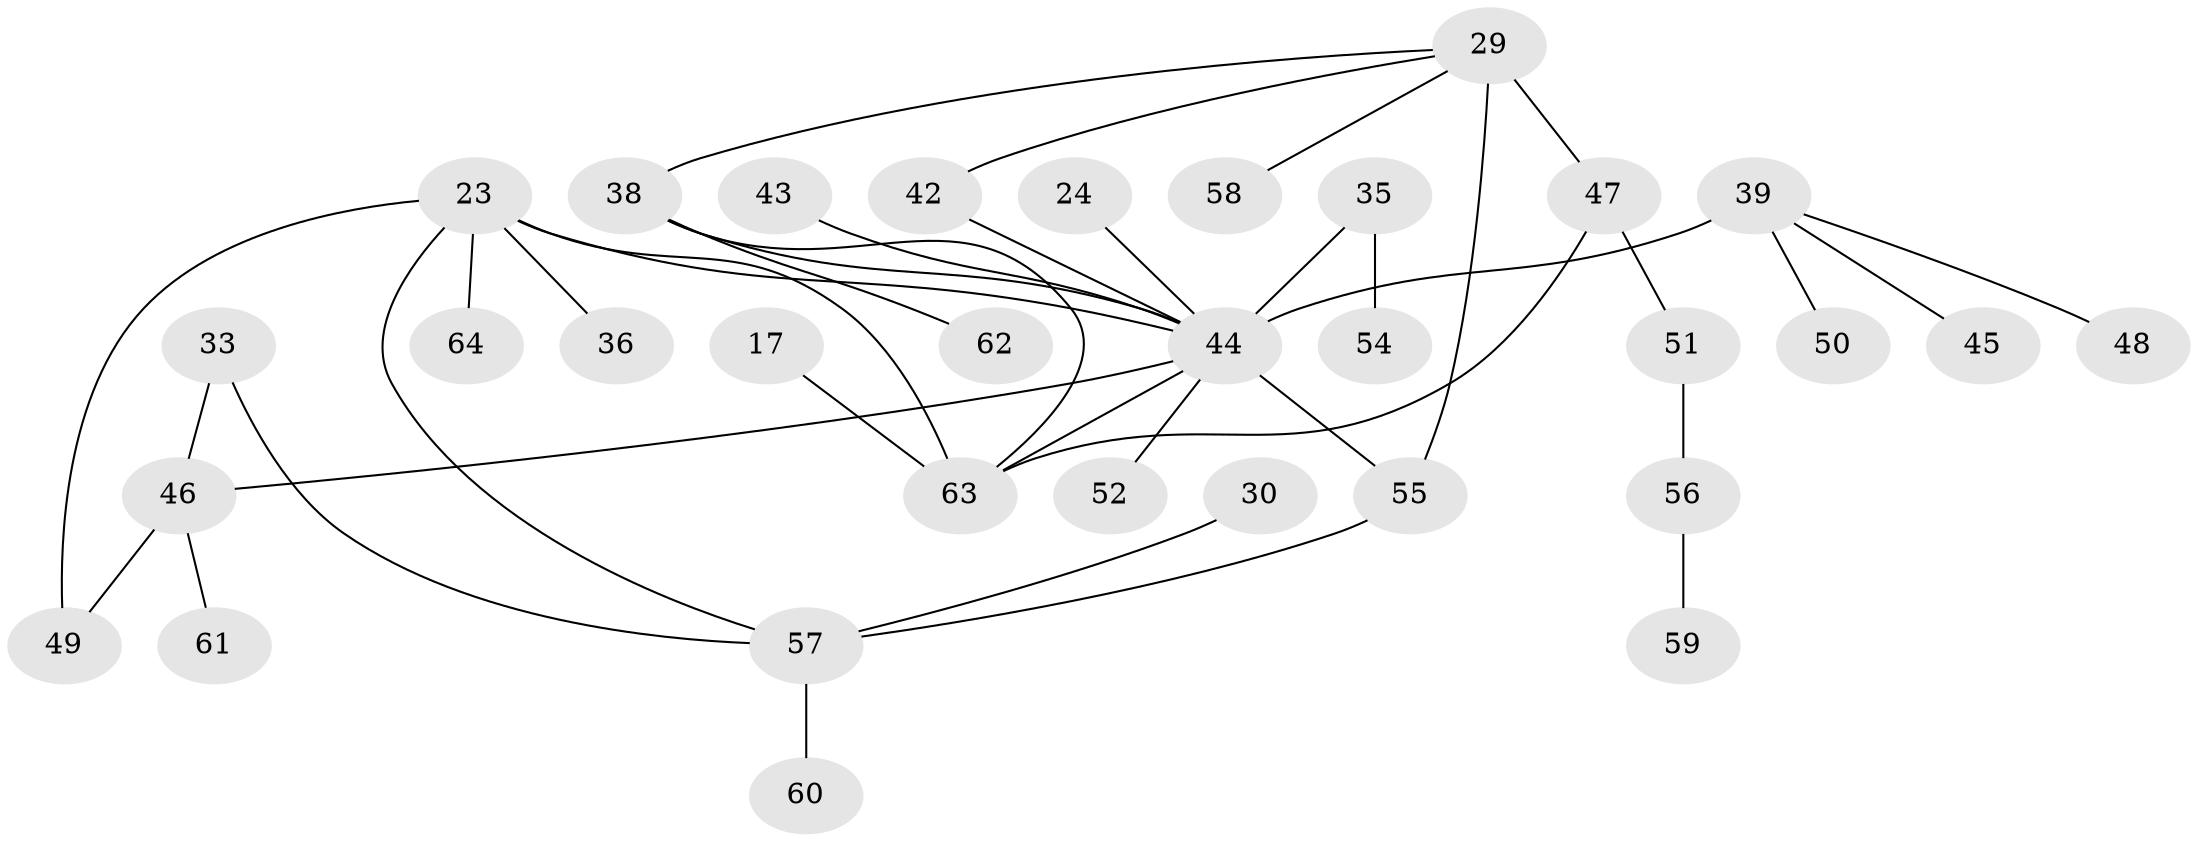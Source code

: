 // original degree distribution, {7: 0.046875, 6: 0.015625, 3: 0.1875, 2: 0.3125, 5: 0.046875, 4: 0.109375, 1: 0.28125}
// Generated by graph-tools (version 1.1) at 2025/41/03/09/25 04:41:33]
// undirected, 32 vertices, 39 edges
graph export_dot {
graph [start="1"]
  node [color=gray90,style=filled];
  17;
  23 [super="+3"];
  24;
  29 [super="+15"];
  30;
  33;
  35 [super="+13"];
  36;
  38 [super="+26"];
  39 [super="+14"];
  42 [super="+32"];
  43;
  44 [super="+34+6+40"];
  45;
  46;
  47 [super="+22+37"];
  48;
  49;
  50;
  51;
  52;
  54;
  55 [super="+27+31"];
  56;
  57 [super="+25+53"];
  58;
  59;
  60;
  61;
  62;
  63 [super="+1"];
  64 [super="+41"];
  17 -- 63;
  23 -- 36;
  23 -- 64 [weight=2];
  23 -- 44 [weight=2];
  23 -- 49;
  23 -- 63 [weight=2];
  23 -- 57;
  24 -- 44;
  29 -- 55 [weight=2];
  29 -- 58;
  29 -- 47 [weight=2];
  29 -- 38;
  29 -- 42;
  30 -- 57;
  33 -- 46;
  33 -- 57;
  35 -- 54;
  35 -- 44;
  38 -- 62;
  38 -- 63;
  38 -- 44;
  39 -- 48;
  39 -- 50;
  39 -- 45;
  39 -- 44 [weight=5];
  42 -- 44;
  43 -- 44;
  44 -- 63 [weight=2];
  44 -- 55 [weight=2];
  44 -- 52;
  44 -- 46;
  46 -- 49;
  46 -- 61;
  47 -- 51;
  47 -- 63;
  51 -- 56;
  55 -- 57;
  56 -- 59;
  57 -- 60;
}
